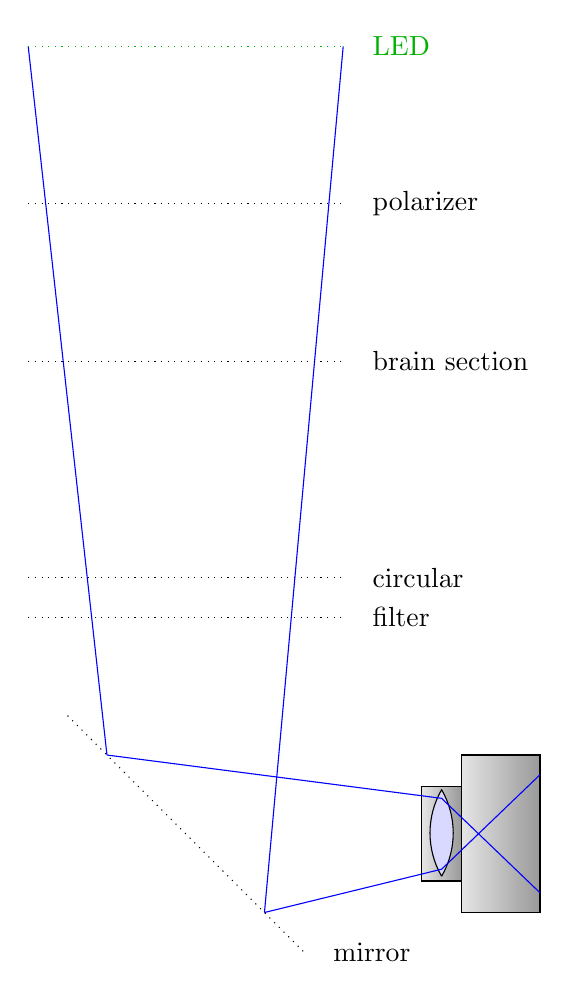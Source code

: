 \begin{tikzpicture}
%
\colorlet{led}{green!70!black}
% camera
\begin{scope}[shift={(4,-10)}, rotate=-90]
	\def\wbody{1}
	\def\hbody{0.5}
	\shade[left color=black!10!white,right color=black!40!white] (-\wbody,-\hbody) rectangle  (\wbody,\hbody);
	\draw(-\wbody,-\hbody) rectangle  (\wbody,\hbody);
	
	\def\wlense{0.6}
	\def\hlense{0.5}
	\shade[left color=black!10!white,right color=black!40!white] (-\wlense,- \hbody) rectangle  (\wlense,-\hlense - \hbody);
	\draw(-\wlense,- \hbody) rectangle  (\wlense,-\hlense - \hbody);
	
	\draw[line join=round,fill=blue!15] (0.9*\wlense,-\hbody - 0.5*\hlense) arc (60:120:1.1) arc (-120:-60:1.1)  ;
%	
	\draw[blue] (-0.75*\wbody,\hbody) -- (0.75*\wlense,-\hbody - 0.5*\hlense) -- (1,-3){};
	\draw[blue] (0.75*\wbody,\hbody) -- (-0.75*\wlense,-\hbody - 0.5*\hlense) --  (-1,-5){};
\end{scope}
%
\begin{scope}[shift={(0,-10)}]
\def\m{1.5}
\draw[dotted] (-\m,\m) -- (\m,-\m) node[right,xshift=0.25cm] {mirror};
\draw[blue] (-1, 1) -- (-2, 10) {};
\draw[blue] (1, -1) -- (2, 10) {};
\end{scope}
%
\def\w{2}
\begin{scope}[shift={(0,-7.25)}]
	\draw[dotted] (-\w,0) -- (\w,0) node[right,xshift=0.25cm] {filter};
\end{scope}
\begin{scope}[shift={(0,-6.75)}]
\draw[dotted] (-\w,0) -- (\w,0) node[right,xshift=0.25cm] {circular};
\end{scope}
%
\begin{scope}[shift={(0,-4)}]
\draw[dotted] (-\w,0) -- (\w,0) node[right,xshift=0.25cm] {brain section};
\end{scope}
%
\begin{scope}[shift={(0,-2)}]
\draw[dotted] (-\w,0) -- (\w,0) node[right,xshift=0.25cm] {polarizer};
\end{scope}
%
\begin{scope}[shift={(0,0)}]
\draw[dotted, led] (-\w,0) -- (\w,0) node[right,xshift=0.25cm] {LED};
\end{scope}
%
\end{tikzpicture}